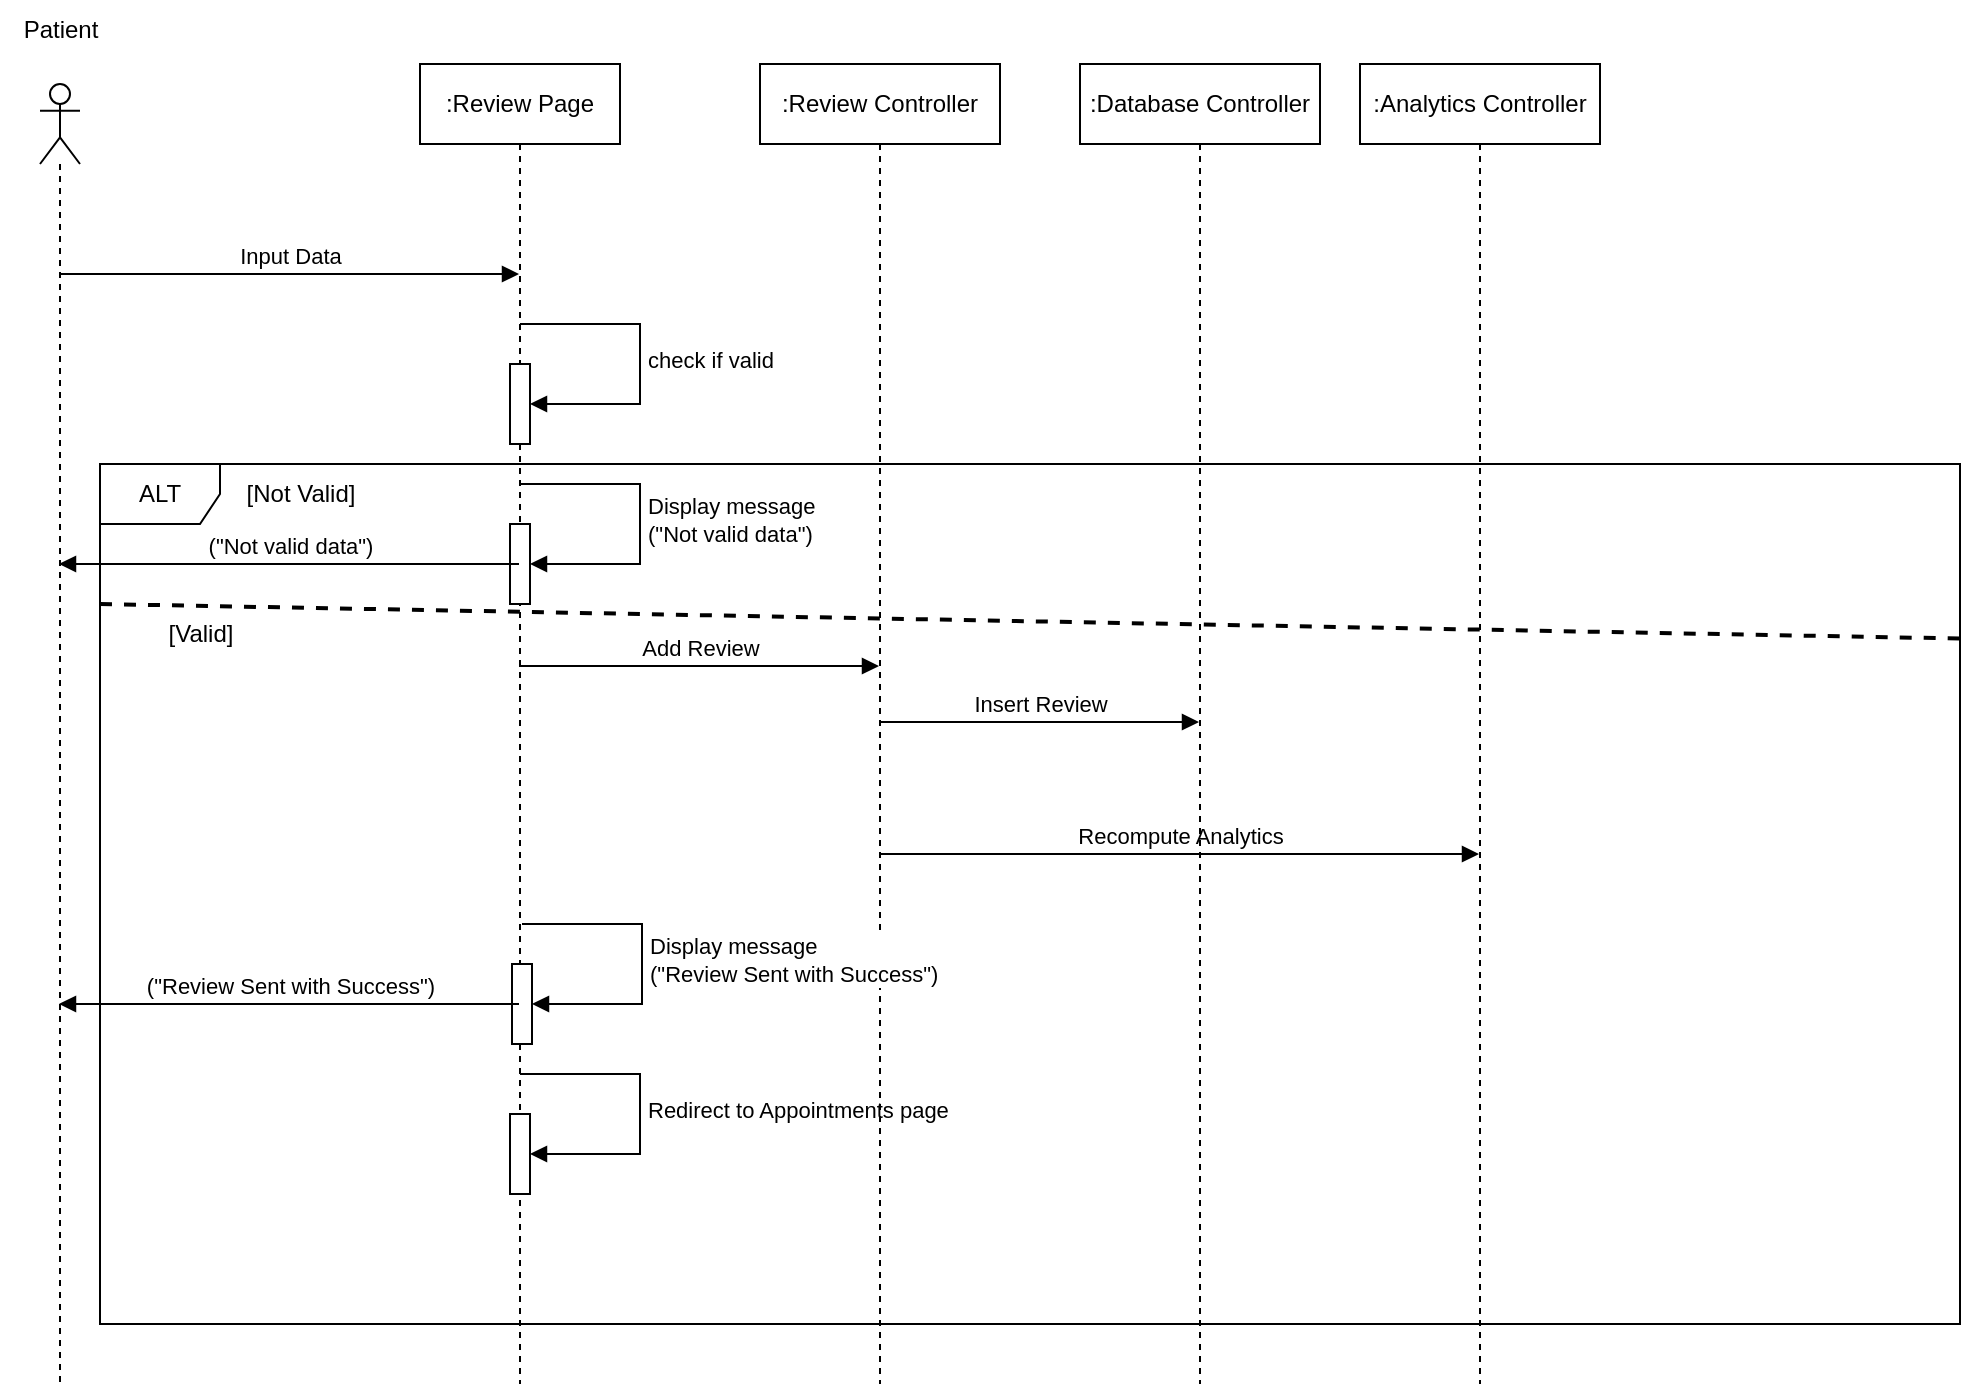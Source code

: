 <mxfile version="24.4.4" type="github">
  <diagram name="Página-1" id="1_3evZqiN-lLb-iPQv4Q">
    <mxGraphModel dx="1434" dy="738" grid="1" gridSize="10" guides="1" tooltips="1" connect="1" arrows="1" fold="1" page="1" pageScale="1" pageWidth="827" pageHeight="1169" math="0" shadow="0">
      <root>
        <mxCell id="0" />
        <mxCell id="1" parent="0" />
        <mxCell id="3C4ycPvry7UCNQs32XGM-1" value="ALT" style="shape=umlFrame;whiteSpace=wrap;html=1;pointerEvents=0;" vertex="1" parent="1">
          <mxGeometry x="110" y="280" width="930" height="430" as="geometry" />
        </mxCell>
        <mxCell id="3C4ycPvry7UCNQs32XGM-2" value="" style="shape=umlLifeline;perimeter=lifelinePerimeter;whiteSpace=wrap;html=1;container=1;dropTarget=0;collapsible=0;recursiveResize=0;outlineConnect=0;portConstraint=eastwest;newEdgeStyle={&quot;curved&quot;:0,&quot;rounded&quot;:0};participant=umlActor;" vertex="1" parent="1">
          <mxGeometry x="80" y="90" width="20" height="650" as="geometry" />
        </mxCell>
        <mxCell id="3C4ycPvry7UCNQs32XGM-3" value="Patient" style="text;html=1;align=center;verticalAlign=middle;resizable=0;points=[];autosize=1;strokeColor=none;fillColor=none;" vertex="1" parent="1">
          <mxGeometry x="60" y="48" width="60" height="30" as="geometry" />
        </mxCell>
        <mxCell id="3C4ycPvry7UCNQs32XGM-4" value=":Review Page" style="shape=umlLifeline;perimeter=lifelinePerimeter;whiteSpace=wrap;html=1;container=1;dropTarget=0;collapsible=0;recursiveResize=0;outlineConnect=0;portConstraint=eastwest;newEdgeStyle={&quot;curved&quot;:0,&quot;rounded&quot;:0};" vertex="1" parent="1">
          <mxGeometry x="270" y="80" width="100" height="660" as="geometry" />
        </mxCell>
        <mxCell id="3C4ycPvry7UCNQs32XGM-9" value="" style="html=1;points=[[0,0,0,0,5],[0,1,0,0,-5],[1,0,0,0,5],[1,1,0,0,-5]];perimeter=orthogonalPerimeter;outlineConnect=0;targetShapes=umlLifeline;portConstraint=eastwest;newEdgeStyle={&quot;curved&quot;:0,&quot;rounded&quot;:0};" vertex="1" parent="3C4ycPvry7UCNQs32XGM-4">
          <mxGeometry x="45" y="150" width="10" height="40" as="geometry" />
        </mxCell>
        <mxCell id="3C4ycPvry7UCNQs32XGM-10" value="check if valid" style="html=1;align=left;spacingLeft=2;endArrow=block;rounded=0;edgeStyle=orthogonalEdgeStyle;curved=0;rounded=0;" edge="1" target="3C4ycPvry7UCNQs32XGM-9" parent="3C4ycPvry7UCNQs32XGM-4" source="3C4ycPvry7UCNQs32XGM-4">
          <mxGeometry relative="1" as="geometry">
            <mxPoint x="55" y="130" as="sourcePoint" />
            <Array as="points">
              <mxPoint x="110" y="130" />
              <mxPoint x="110" y="170" />
            </Array>
          </mxGeometry>
        </mxCell>
        <mxCell id="3C4ycPvry7UCNQs32XGM-13" value="" style="html=1;points=[[0,0,0,0,5],[0,1,0,0,-5],[1,0,0,0,5],[1,1,0,0,-5]];perimeter=orthogonalPerimeter;outlineConnect=0;targetShapes=umlLifeline;portConstraint=eastwest;newEdgeStyle={&quot;curved&quot;:0,&quot;rounded&quot;:0};" vertex="1" parent="3C4ycPvry7UCNQs32XGM-4">
          <mxGeometry x="45" y="230" width="10" height="40" as="geometry" />
        </mxCell>
        <mxCell id="3C4ycPvry7UCNQs32XGM-14" value="Display message&lt;div&gt;(&quot;Not valid data&quot;)&lt;/div&gt;" style="html=1;align=left;spacingLeft=2;endArrow=block;rounded=0;edgeStyle=orthogonalEdgeStyle;curved=0;rounded=0;" edge="1" parent="3C4ycPvry7UCNQs32XGM-4" target="3C4ycPvry7UCNQs32XGM-13">
          <mxGeometry relative="1" as="geometry">
            <mxPoint x="50" y="210" as="sourcePoint" />
            <Array as="points">
              <mxPoint x="110" y="210" />
              <mxPoint x="110" y="250" />
            </Array>
          </mxGeometry>
        </mxCell>
        <mxCell id="3C4ycPvry7UCNQs32XGM-29" value="" style="html=1;points=[[0,0,0,0,5],[0,1,0,0,-5],[1,0,0,0,5],[1,1,0,0,-5]];perimeter=orthogonalPerimeter;outlineConnect=0;targetShapes=umlLifeline;portConstraint=eastwest;newEdgeStyle={&quot;curved&quot;:0,&quot;rounded&quot;:0};" vertex="1" parent="3C4ycPvry7UCNQs32XGM-4">
          <mxGeometry x="45" y="525" width="10" height="40" as="geometry" />
        </mxCell>
        <mxCell id="3C4ycPvry7UCNQs32XGM-30" value="Redirect to Appointments page" style="html=1;align=left;spacingLeft=2;endArrow=block;rounded=0;edgeStyle=orthogonalEdgeStyle;curved=0;rounded=0;" edge="1" parent="3C4ycPvry7UCNQs32XGM-4" target="3C4ycPvry7UCNQs32XGM-29">
          <mxGeometry relative="1" as="geometry">
            <mxPoint x="50" y="505" as="sourcePoint" />
            <Array as="points">
              <mxPoint x="110" y="505" />
              <mxPoint x="110" y="545" />
            </Array>
          </mxGeometry>
        </mxCell>
        <mxCell id="3C4ycPvry7UCNQs32XGM-5" value=":Review Controller" style="shape=umlLifeline;perimeter=lifelinePerimeter;whiteSpace=wrap;html=1;container=1;dropTarget=0;collapsible=0;recursiveResize=0;outlineConnect=0;portConstraint=eastwest;newEdgeStyle={&quot;curved&quot;:0,&quot;rounded&quot;:0};" vertex="1" parent="1">
          <mxGeometry x="440" y="80" width="120" height="660" as="geometry" />
        </mxCell>
        <mxCell id="3C4ycPvry7UCNQs32XGM-7" value=":Analytics Controller" style="shape=umlLifeline;perimeter=lifelinePerimeter;whiteSpace=wrap;html=1;container=1;dropTarget=0;collapsible=0;recursiveResize=0;outlineConnect=0;portConstraint=eastwest;newEdgeStyle={&quot;curved&quot;:0,&quot;rounded&quot;:0};" vertex="1" parent="1">
          <mxGeometry x="740" y="80" width="120" height="660" as="geometry" />
        </mxCell>
        <mxCell id="3C4ycPvry7UCNQs32XGM-8" value="Input Data" style="html=1;verticalAlign=bottom;endArrow=block;curved=0;rounded=0;" edge="1" parent="1">
          <mxGeometry width="80" relative="1" as="geometry">
            <mxPoint x="89.5" y="185" as="sourcePoint" />
            <mxPoint x="319.5" y="185" as="targetPoint" />
          </mxGeometry>
        </mxCell>
        <mxCell id="3C4ycPvry7UCNQs32XGM-11" value="" style="endArrow=none;dashed=1;html=1;rounded=0;entryX=1.001;entryY=0.203;entryDx=0;entryDy=0;entryPerimeter=0;strokeWidth=2;" edge="1" parent="1" target="3C4ycPvry7UCNQs32XGM-1">
          <mxGeometry width="50" height="50" relative="1" as="geometry">
            <mxPoint x="110" y="349.996" as="sourcePoint" />
            <mxPoint x="1030" y="350" as="targetPoint" />
          </mxGeometry>
        </mxCell>
        <mxCell id="3C4ycPvry7UCNQs32XGM-12" value="[Not Valid]" style="text;html=1;align=center;verticalAlign=middle;resizable=0;points=[];autosize=1;strokeColor=none;fillColor=none;" vertex="1" parent="1">
          <mxGeometry x="170" y="280" width="80" height="30" as="geometry" />
        </mxCell>
        <mxCell id="3C4ycPvry7UCNQs32XGM-15" value="[Valid]" style="text;html=1;align=center;verticalAlign=middle;resizable=0;points=[];autosize=1;strokeColor=none;fillColor=none;" vertex="1" parent="1">
          <mxGeometry x="130" y="350" width="60" height="30" as="geometry" />
        </mxCell>
        <mxCell id="3C4ycPvry7UCNQs32XGM-16" value="Add Review" style="html=1;verticalAlign=bottom;endArrow=block;curved=0;rounded=0;" edge="1" parent="1">
          <mxGeometry width="80" relative="1" as="geometry">
            <mxPoint x="319.5" y="381" as="sourcePoint" />
            <mxPoint x="499.5" y="381" as="targetPoint" />
          </mxGeometry>
        </mxCell>
        <mxCell id="3C4ycPvry7UCNQs32XGM-17" value="Recompute Analytics" style="html=1;verticalAlign=bottom;endArrow=block;curved=0;rounded=0;" edge="1" parent="1">
          <mxGeometry width="80" relative="1" as="geometry">
            <mxPoint x="500" y="475" as="sourcePoint" />
            <mxPoint x="799.5" y="475" as="targetPoint" />
          </mxGeometry>
        </mxCell>
        <mxCell id="3C4ycPvry7UCNQs32XGM-18" value=":Database Controller" style="shape=umlLifeline;perimeter=lifelinePerimeter;whiteSpace=wrap;html=1;container=1;dropTarget=0;collapsible=0;recursiveResize=0;outlineConnect=0;portConstraint=eastwest;newEdgeStyle={&quot;curved&quot;:0,&quot;rounded&quot;:0};" vertex="1" parent="1">
          <mxGeometry x="600" y="80" width="120" height="660" as="geometry" />
        </mxCell>
        <mxCell id="3C4ycPvry7UCNQs32XGM-19" value="Insert Review" style="html=1;verticalAlign=bottom;endArrow=block;curved=0;rounded=0;" edge="1" parent="1">
          <mxGeometry width="80" relative="1" as="geometry">
            <mxPoint x="499.5" y="409" as="sourcePoint" />
            <mxPoint x="659.5" y="409" as="targetPoint" />
          </mxGeometry>
        </mxCell>
        <mxCell id="3C4ycPvry7UCNQs32XGM-20" value="(&quot;Not valid data&quot;)" style="html=1;verticalAlign=bottom;endArrow=block;curved=0;rounded=0;" edge="1" parent="1">
          <mxGeometry width="80" relative="1" as="geometry">
            <mxPoint x="319.5" y="330" as="sourcePoint" />
            <mxPoint x="89.5" y="330" as="targetPoint" />
          </mxGeometry>
        </mxCell>
        <mxCell id="3C4ycPvry7UCNQs32XGM-22" value="" style="html=1;points=[[0,0,0,0,5],[0,1,0,0,-5],[1,0,0,0,5],[1,1,0,0,-5]];perimeter=orthogonalPerimeter;outlineConnect=0;targetShapes=umlLifeline;portConstraint=eastwest;newEdgeStyle={&quot;curved&quot;:0,&quot;rounded&quot;:0};" vertex="1" parent="1">
          <mxGeometry x="316" y="530" width="10" height="40" as="geometry" />
        </mxCell>
        <mxCell id="3C4ycPvry7UCNQs32XGM-23" value="Display message&lt;div&gt;(&quot;Review Sent with Success&quot;)&lt;/div&gt;" style="html=1;align=left;spacingLeft=2;endArrow=block;rounded=0;edgeStyle=orthogonalEdgeStyle;curved=0;rounded=0;" edge="1" parent="1" target="3C4ycPvry7UCNQs32XGM-22">
          <mxGeometry relative="1" as="geometry">
            <mxPoint x="321" y="510" as="sourcePoint" />
            <Array as="points">
              <mxPoint x="381" y="510" />
              <mxPoint x="381" y="550" />
            </Array>
          </mxGeometry>
        </mxCell>
        <mxCell id="3C4ycPvry7UCNQs32XGM-24" value="(&quot;&lt;span style=&quot;text-align: left;&quot;&gt;Review Sent with Success&lt;/span&gt;&quot;)" style="html=1;verticalAlign=bottom;endArrow=block;curved=0;rounded=0;" edge="1" parent="1">
          <mxGeometry width="80" relative="1" as="geometry">
            <mxPoint x="319.5" y="550" as="sourcePoint" />
            <mxPoint x="89.5" y="550" as="targetPoint" />
          </mxGeometry>
        </mxCell>
      </root>
    </mxGraphModel>
  </diagram>
</mxfile>
